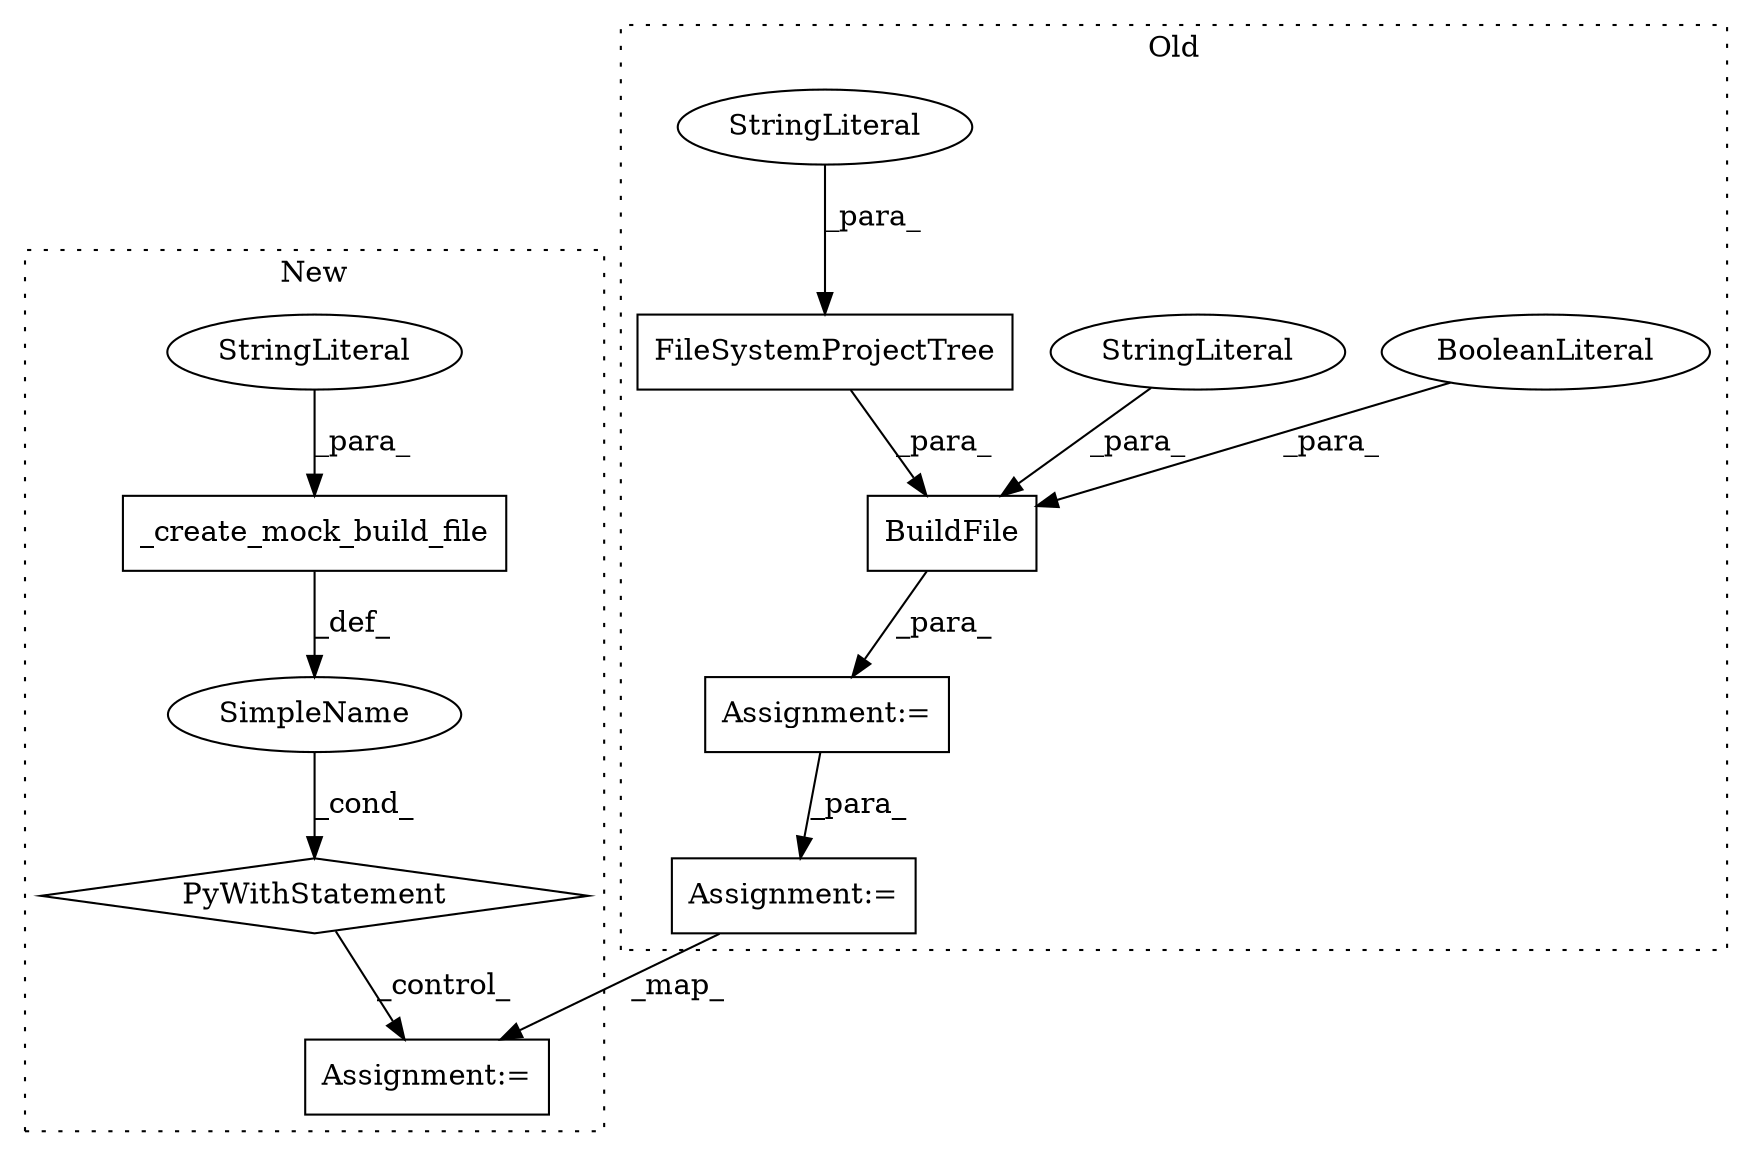 digraph G {
subgraph cluster0 {
1 [label="BuildFile" a="32" s="1781,1833" l="10,1" shape="box"];
3 [label="BooleanLiteral" a="9" s="1828" l="5" shape="ellipse"];
4 [label="StringLiteral" a="45" s="1821" l="6" shape="ellipse"];
5 [label="Assignment:=" a="7" s="1780" l="1" shape="box"];
9 [label="Assignment:=" a="7" s="1851" l="1" shape="box"];
11 [label="FileSystemProjectTree" a="32" s="1791,1819" l="22,1" shape="box"];
12 [label="StringLiteral" a="45" s="1813" l="6" shape="ellipse"];
label = "Old";
style="dotted";
}
subgraph cluster1 {
2 [label="PyWithStatement" a="104" s="1750,1796" l="10,2" shape="diamond"];
6 [label="_create_mock_build_file" a="32" s="1765,1795" l="24,1" shape="box"];
7 [label="SimpleName" a="42" s="" l="" shape="ellipse"];
8 [label="Assignment:=" a="7" s="1839" l="1" shape="box"];
10 [label="StringLiteral" a="45" s="1789" l="6" shape="ellipse"];
label = "New";
style="dotted";
}
1 -> 5 [label="_para_"];
2 -> 8 [label="_control_"];
3 -> 1 [label="_para_"];
4 -> 1 [label="_para_"];
5 -> 9 [label="_para_"];
6 -> 7 [label="_def_"];
7 -> 2 [label="_cond_"];
9 -> 8 [label="_map_"];
10 -> 6 [label="_para_"];
11 -> 1 [label="_para_"];
12 -> 11 [label="_para_"];
}